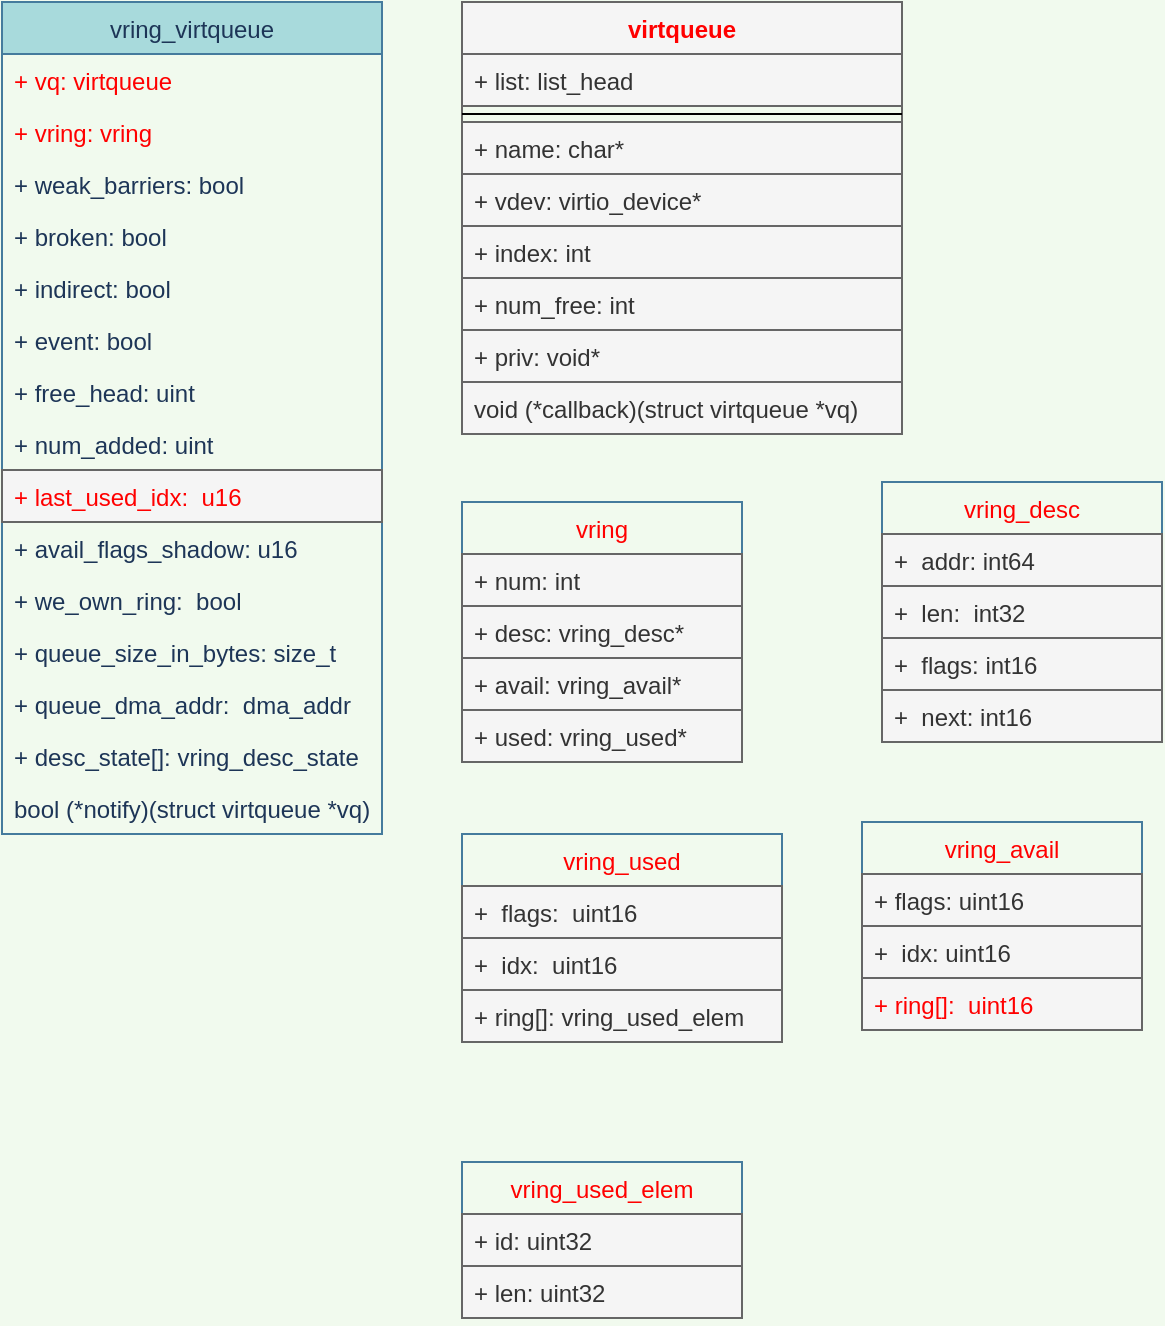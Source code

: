 <mxfile version="14.1.8" type="device"><diagram name="Page-1" id="6133507b-19e7-1e82-6fc7-422aa6c4b21f"><mxGraphModel dx="512" dy="551" grid="1" gridSize="10" guides="1" tooltips="1" connect="1" arrows="1" fold="1" page="1" pageScale="1" pageWidth="1100" pageHeight="850" background="#F1FAEE" math="0" shadow="0"><root><mxCell id="0"/><mxCell id="1" parent="0"/><mxCell id="5fGBCykEyM9YTy5W7_b5-1" value="vring_virtqueue" style="swimlane;fontStyle=0;childLayout=stackLayout;horizontal=1;startSize=26;horizontalStack=0;resizeParent=1;resizeParentMax=0;resizeLast=0;collapsible=1;marginBottom=0;fillColor=#A8DADC;strokeColor=#457B9D;fontColor=#1D3557;" vertex="1" parent="1"><mxGeometry x="60" y="130" width="190" height="416" as="geometry"/></mxCell><mxCell id="5fGBCykEyM9YTy5W7_b5-2" value="+ vq: virtqueue" style="text;strokeColor=none;fillColor=none;align=left;verticalAlign=top;spacingLeft=4;spacingRight=4;overflow=hidden;rotatable=0;points=[[0,0.5],[1,0.5]];portConstraint=eastwest;fontColor=#FF0000;" vertex="1" parent="5fGBCykEyM9YTy5W7_b5-1"><mxGeometry y="26" width="190" height="26" as="geometry"/></mxCell><mxCell id="5fGBCykEyM9YTy5W7_b5-3" value="+ vring: vring" style="text;strokeColor=none;fillColor=none;align=left;verticalAlign=top;spacingLeft=4;spacingRight=4;overflow=hidden;rotatable=0;points=[[0,0.5],[1,0.5]];portConstraint=eastwest;fontColor=#FF0000;" vertex="1" parent="5fGBCykEyM9YTy5W7_b5-1"><mxGeometry y="52" width="190" height="26" as="geometry"/></mxCell><mxCell id="5fGBCykEyM9YTy5W7_b5-4" value="+ weak_barriers: bool" style="text;strokeColor=none;fillColor=none;align=left;verticalAlign=top;spacingLeft=4;spacingRight=4;overflow=hidden;rotatable=0;points=[[0,0.5],[1,0.5]];portConstraint=eastwest;fontColor=#1D3557;" vertex="1" parent="5fGBCykEyM9YTy5W7_b5-1"><mxGeometry y="78" width="190" height="26" as="geometry"/></mxCell><mxCell id="5fGBCykEyM9YTy5W7_b5-5" value="+ broken: bool" style="text;strokeColor=none;fillColor=none;align=left;verticalAlign=top;spacingLeft=4;spacingRight=4;overflow=hidden;rotatable=0;points=[[0,0.5],[1,0.5]];portConstraint=eastwest;fontColor=#1D3557;" vertex="1" parent="5fGBCykEyM9YTy5W7_b5-1"><mxGeometry y="104" width="190" height="26" as="geometry"/></mxCell><mxCell id="5fGBCykEyM9YTy5W7_b5-6" value="+ indirect: bool" style="text;strokeColor=none;fillColor=none;align=left;verticalAlign=top;spacingLeft=4;spacingRight=4;overflow=hidden;rotatable=0;points=[[0,0.5],[1,0.5]];portConstraint=eastwest;fontColor=#1D3557;" vertex="1" parent="5fGBCykEyM9YTy5W7_b5-1"><mxGeometry y="130" width="190" height="26" as="geometry"/></mxCell><mxCell id="5fGBCykEyM9YTy5W7_b5-7" value="+ event: bool" style="text;strokeColor=none;fillColor=none;align=left;verticalAlign=top;spacingLeft=4;spacingRight=4;overflow=hidden;rotatable=0;points=[[0,0.5],[1,0.5]];portConstraint=eastwest;fontColor=#1D3557;" vertex="1" parent="5fGBCykEyM9YTy5W7_b5-1"><mxGeometry y="156" width="190" height="26" as="geometry"/></mxCell><mxCell id="5fGBCykEyM9YTy5W7_b5-8" value="+ free_head: uint" style="text;strokeColor=none;fillColor=none;align=left;verticalAlign=top;spacingLeft=4;spacingRight=4;overflow=hidden;rotatable=0;points=[[0,0.5],[1,0.5]];portConstraint=eastwest;fontColor=#1D3557;" vertex="1" parent="5fGBCykEyM9YTy5W7_b5-1"><mxGeometry y="182" width="190" height="26" as="geometry"/></mxCell><mxCell id="5fGBCykEyM9YTy5W7_b5-9" value="+ num_added: uint" style="text;strokeColor=none;fillColor=none;align=left;verticalAlign=top;spacingLeft=4;spacingRight=4;overflow=hidden;rotatable=0;points=[[0,0.5],[1,0.5]];portConstraint=eastwest;fontColor=#1D3557;" vertex="1" parent="5fGBCykEyM9YTy5W7_b5-1"><mxGeometry y="208" width="190" height="26" as="geometry"/></mxCell><mxCell id="5fGBCykEyM9YTy5W7_b5-10" value="+ last_used_idx:  u16" style="text;align=left;verticalAlign=top;spacingLeft=4;spacingRight=4;overflow=hidden;rotatable=0;points=[[0,0.5],[1,0.5]];portConstraint=eastwest;fillColor=#f5f5f5;strokeColor=#666666;fontColor=#FF0000;" vertex="1" parent="5fGBCykEyM9YTy5W7_b5-1"><mxGeometry y="234" width="190" height="26" as="geometry"/></mxCell><mxCell id="5fGBCykEyM9YTy5W7_b5-11" value="+ avail_flags_shadow: u16" style="text;strokeColor=none;fillColor=none;align=left;verticalAlign=top;spacingLeft=4;spacingRight=4;overflow=hidden;rotatable=0;points=[[0,0.5],[1,0.5]];portConstraint=eastwest;fontColor=#1D3557;" vertex="1" parent="5fGBCykEyM9YTy5W7_b5-1"><mxGeometry y="260" width="190" height="26" as="geometry"/></mxCell><mxCell id="5fGBCykEyM9YTy5W7_b5-12" value="+ we_own_ring:  bool" style="text;strokeColor=none;fillColor=none;align=left;verticalAlign=top;spacingLeft=4;spacingRight=4;overflow=hidden;rotatable=0;points=[[0,0.5],[1,0.5]];portConstraint=eastwest;fontColor=#1D3557;" vertex="1" parent="5fGBCykEyM9YTy5W7_b5-1"><mxGeometry y="286" width="190" height="26" as="geometry"/></mxCell><mxCell id="5fGBCykEyM9YTy5W7_b5-13" value="+ queue_size_in_bytes: size_t" style="text;strokeColor=none;fillColor=none;align=left;verticalAlign=top;spacingLeft=4;spacingRight=4;overflow=hidden;rotatable=0;points=[[0,0.5],[1,0.5]];portConstraint=eastwest;fontColor=#1D3557;" vertex="1" parent="5fGBCykEyM9YTy5W7_b5-1"><mxGeometry y="312" width="190" height="26" as="geometry"/></mxCell><mxCell id="5fGBCykEyM9YTy5W7_b5-14" value="+ queue_dma_addr:  dma_addr" style="text;strokeColor=none;fillColor=none;align=left;verticalAlign=top;spacingLeft=4;spacingRight=4;overflow=hidden;rotatable=0;points=[[0,0.5],[1,0.5]];portConstraint=eastwest;fontColor=#1D3557;" vertex="1" parent="5fGBCykEyM9YTy5W7_b5-1"><mxGeometry y="338" width="190" height="26" as="geometry"/></mxCell><mxCell id="5fGBCykEyM9YTy5W7_b5-15" value="+ desc_state[]: vring_desc_state" style="text;strokeColor=none;fillColor=none;align=left;verticalAlign=top;spacingLeft=4;spacingRight=4;overflow=hidden;rotatable=0;points=[[0,0.5],[1,0.5]];portConstraint=eastwest;fontColor=#1D3557;" vertex="1" parent="5fGBCykEyM9YTy5W7_b5-1"><mxGeometry y="364" width="190" height="26" as="geometry"/></mxCell><mxCell id="5fGBCykEyM9YTy5W7_b5-16" value="bool (*notify)(struct virtqueue *vq)" style="text;strokeColor=none;fillColor=none;align=left;verticalAlign=top;spacingLeft=4;spacingRight=4;overflow=hidden;rotatable=0;points=[[0,0.5],[1,0.5]];portConstraint=eastwest;fontColor=#1D3557;" vertex="1" parent="5fGBCykEyM9YTy5W7_b5-1"><mxGeometry y="390" width="190" height="26" as="geometry"/></mxCell><mxCell id="5fGBCykEyM9YTy5W7_b5-17" value="virtqueue" style="swimlane;fontStyle=1;align=center;verticalAlign=top;childLayout=stackLayout;horizontal=1;startSize=26;horizontalStack=0;resizeParent=1;resizeParentMax=0;resizeLast=0;collapsible=1;marginBottom=0;rounded=0;sketch=0;fillColor=#f5f5f5;strokeColor=#666666;fontColor=#FF0000;" vertex="1" parent="1"><mxGeometry x="290" y="130" width="220" height="216" as="geometry"/></mxCell><mxCell id="5fGBCykEyM9YTy5W7_b5-18" value="+ list: list_head" style="text;align=left;verticalAlign=top;spacingLeft=4;spacingRight=4;overflow=hidden;rotatable=0;points=[[0,0.5],[1,0.5]];portConstraint=eastwest;fillColor=#f5f5f5;strokeColor=#666666;fontColor=#333333;" vertex="1" parent="5fGBCykEyM9YTy5W7_b5-17"><mxGeometry y="26" width="220" height="26" as="geometry"/></mxCell><mxCell id="5fGBCykEyM9YTy5W7_b5-19" value="" style="line;strokeWidth=1;fillColor=none;align=left;verticalAlign=middle;spacingTop=-1;spacingLeft=3;spacingRight=3;rotatable=0;labelPosition=right;points=[];portConstraint=eastwest;" vertex="1" parent="5fGBCykEyM9YTy5W7_b5-17"><mxGeometry y="52" width="220" height="8" as="geometry"/></mxCell><mxCell id="5fGBCykEyM9YTy5W7_b5-25" value="+ name: char*" style="text;align=left;verticalAlign=top;spacingLeft=4;spacingRight=4;overflow=hidden;rotatable=0;points=[[0,0.5],[1,0.5]];portConstraint=eastwest;fillColor=#f5f5f5;strokeColor=#666666;fontColor=#333333;" vertex="1" parent="5fGBCykEyM9YTy5W7_b5-17"><mxGeometry y="60" width="220" height="26" as="geometry"/></mxCell><mxCell id="5fGBCykEyM9YTy5W7_b5-26" value="+ vdev: virtio_device*" style="text;align=left;verticalAlign=top;spacingLeft=4;spacingRight=4;overflow=hidden;rotatable=0;points=[[0,0.5],[1,0.5]];portConstraint=eastwest;fillColor=#f5f5f5;strokeColor=#666666;fontColor=#333333;" vertex="1" parent="5fGBCykEyM9YTy5W7_b5-17"><mxGeometry y="86" width="220" height="26" as="geometry"/></mxCell><mxCell id="5fGBCykEyM9YTy5W7_b5-27" value="+ index: int" style="text;align=left;verticalAlign=top;spacingLeft=4;spacingRight=4;overflow=hidden;rotatable=0;points=[[0,0.5],[1,0.5]];portConstraint=eastwest;fillColor=#f5f5f5;strokeColor=#666666;fontColor=#333333;" vertex="1" parent="5fGBCykEyM9YTy5W7_b5-17"><mxGeometry y="112" width="220" height="26" as="geometry"/></mxCell><mxCell id="5fGBCykEyM9YTy5W7_b5-28" value="+ num_free: int" style="text;align=left;verticalAlign=top;spacingLeft=4;spacingRight=4;overflow=hidden;rotatable=0;points=[[0,0.5],[1,0.5]];portConstraint=eastwest;fillColor=#f5f5f5;strokeColor=#666666;fontColor=#333333;" vertex="1" parent="5fGBCykEyM9YTy5W7_b5-17"><mxGeometry y="138" width="220" height="26" as="geometry"/></mxCell><mxCell id="5fGBCykEyM9YTy5W7_b5-29" value="+ priv: void*" style="text;align=left;verticalAlign=top;spacingLeft=4;spacingRight=4;overflow=hidden;rotatable=0;points=[[0,0.5],[1,0.5]];portConstraint=eastwest;fillColor=#f5f5f5;strokeColor=#666666;fontColor=#333333;" vertex="1" parent="5fGBCykEyM9YTy5W7_b5-17"><mxGeometry y="164" width="220" height="26" as="geometry"/></mxCell><mxCell id="5fGBCykEyM9YTy5W7_b5-30" value="void (*callback)(struct virtqueue *vq)" style="text;strokeColor=#666666;fillColor=#f5f5f5;align=left;verticalAlign=top;spacingLeft=4;spacingRight=4;overflow=hidden;rotatable=0;points=[[0,0.5],[1,0.5]];portConstraint=eastwest;fontColor=#333333;" vertex="1" parent="5fGBCykEyM9YTy5W7_b5-17"><mxGeometry y="190" width="220" height="26" as="geometry"/></mxCell><mxCell id="5fGBCykEyM9YTy5W7_b5-21" value="vring" style="swimlane;fontStyle=0;childLayout=stackLayout;horizontal=1;startSize=26;fillColor=none;horizontalStack=0;resizeParent=1;resizeParentMax=0;resizeLast=0;collapsible=1;marginBottom=0;rounded=0;sketch=0;strokeColor=#457B9D;fontColor=#FF0000;" vertex="1" parent="1"><mxGeometry x="290" y="380" width="140" height="130" as="geometry"/></mxCell><mxCell id="5fGBCykEyM9YTy5W7_b5-22" value="+ num: int" style="text;strokeColor=#666666;fillColor=#f5f5f5;align=left;verticalAlign=top;spacingLeft=4;spacingRight=4;overflow=hidden;rotatable=0;points=[[0,0.5],[1,0.5]];portConstraint=eastwest;fontColor=#333333;" vertex="1" parent="5fGBCykEyM9YTy5W7_b5-21"><mxGeometry y="26" width="140" height="26" as="geometry"/></mxCell><mxCell id="5fGBCykEyM9YTy5W7_b5-23" value="+ desc: vring_desc*" style="text;strokeColor=#666666;fillColor=#f5f5f5;align=left;verticalAlign=top;spacingLeft=4;spacingRight=4;overflow=hidden;rotatable=0;points=[[0,0.5],[1,0.5]];portConstraint=eastwest;fontColor=#333333;" vertex="1" parent="5fGBCykEyM9YTy5W7_b5-21"><mxGeometry y="52" width="140" height="26" as="geometry"/></mxCell><mxCell id="5fGBCykEyM9YTy5W7_b5-24" value="+ avail: vring_avail*" style="text;strokeColor=#666666;fillColor=#f5f5f5;align=left;verticalAlign=top;spacingLeft=4;spacingRight=4;overflow=hidden;rotatable=0;points=[[0,0.5],[1,0.5]];portConstraint=eastwest;fontColor=#333333;" vertex="1" parent="5fGBCykEyM9YTy5W7_b5-21"><mxGeometry y="78" width="140" height="26" as="geometry"/></mxCell><mxCell id="5fGBCykEyM9YTy5W7_b5-31" value="+ used: vring_used*" style="text;strokeColor=#666666;fillColor=#f5f5f5;align=left;verticalAlign=top;spacingLeft=4;spacingRight=4;overflow=hidden;rotatable=0;points=[[0,0.5],[1,0.5]];portConstraint=eastwest;fontColor=#333333;" vertex="1" parent="5fGBCykEyM9YTy5W7_b5-21"><mxGeometry y="104" width="140" height="26" as="geometry"/></mxCell><mxCell id="5fGBCykEyM9YTy5W7_b5-32" value="vring_desc" style="swimlane;fontStyle=0;childLayout=stackLayout;horizontal=1;startSize=26;fillColor=none;horizontalStack=0;resizeParent=1;resizeParentMax=0;resizeLast=0;collapsible=1;marginBottom=0;rounded=0;sketch=0;strokeColor=#457B9D;fontColor=#FF0000;" vertex="1" parent="1"><mxGeometry x="500" y="370" width="140" height="130" as="geometry"/></mxCell><mxCell id="5fGBCykEyM9YTy5W7_b5-33" value="+  addr: int64" style="text;strokeColor=#666666;fillColor=#f5f5f5;align=left;verticalAlign=top;spacingLeft=4;spacingRight=4;overflow=hidden;rotatable=0;points=[[0,0.5],[1,0.5]];portConstraint=eastwest;fontColor=#333333;" vertex="1" parent="5fGBCykEyM9YTy5W7_b5-32"><mxGeometry y="26" width="140" height="26" as="geometry"/></mxCell><mxCell id="5fGBCykEyM9YTy5W7_b5-34" value="+  len:  int32" style="text;strokeColor=#666666;fillColor=#f5f5f5;align=left;verticalAlign=top;spacingLeft=4;spacingRight=4;overflow=hidden;rotatable=0;points=[[0,0.5],[1,0.5]];portConstraint=eastwest;fontColor=#333333;" vertex="1" parent="5fGBCykEyM9YTy5W7_b5-32"><mxGeometry y="52" width="140" height="26" as="geometry"/></mxCell><mxCell id="5fGBCykEyM9YTy5W7_b5-35" value="+  flags: int16" style="text;strokeColor=#666666;fillColor=#f5f5f5;align=left;verticalAlign=top;spacingLeft=4;spacingRight=4;overflow=hidden;rotatable=0;points=[[0,0.5],[1,0.5]];portConstraint=eastwest;fontColor=#333333;" vertex="1" parent="5fGBCykEyM9YTy5W7_b5-32"><mxGeometry y="78" width="140" height="26" as="geometry"/></mxCell><mxCell id="5fGBCykEyM9YTy5W7_b5-36" value="+  next: int16" style="text;strokeColor=#666666;fillColor=#f5f5f5;align=left;verticalAlign=top;spacingLeft=4;spacingRight=4;overflow=hidden;rotatable=0;points=[[0,0.5],[1,0.5]];portConstraint=eastwest;fontColor=#333333;" vertex="1" parent="5fGBCykEyM9YTy5W7_b5-32"><mxGeometry y="104" width="140" height="26" as="geometry"/></mxCell><mxCell id="5fGBCykEyM9YTy5W7_b5-37" value="vring_avail" style="swimlane;fontStyle=0;childLayout=stackLayout;horizontal=1;startSize=26;fillColor=none;horizontalStack=0;resizeParent=1;resizeParentMax=0;resizeLast=0;collapsible=1;marginBottom=0;rounded=0;sketch=0;strokeColor=#457B9D;fontColor=#FF0000;" vertex="1" parent="1"><mxGeometry x="490" y="540" width="140" height="104" as="geometry"/></mxCell><mxCell id="5fGBCykEyM9YTy5W7_b5-38" value="+ flags: uint16" style="text;strokeColor=#666666;fillColor=#f5f5f5;align=left;verticalAlign=top;spacingLeft=4;spacingRight=4;overflow=hidden;rotatable=0;points=[[0,0.5],[1,0.5]];portConstraint=eastwest;fontColor=#333333;" vertex="1" parent="5fGBCykEyM9YTy5W7_b5-37"><mxGeometry y="26" width="140" height="26" as="geometry"/></mxCell><mxCell id="5fGBCykEyM9YTy5W7_b5-39" value="+  idx: uint16" style="text;strokeColor=#666666;fillColor=#f5f5f5;align=left;verticalAlign=top;spacingLeft=4;spacingRight=4;overflow=hidden;rotatable=0;points=[[0,0.5],[1,0.5]];portConstraint=eastwest;fontColor=#333333;" vertex="1" parent="5fGBCykEyM9YTy5W7_b5-37"><mxGeometry y="52" width="140" height="26" as="geometry"/></mxCell><mxCell id="5fGBCykEyM9YTy5W7_b5-40" value="+ ring[]:  uint16" style="text;strokeColor=#666666;fillColor=#f5f5f5;align=left;verticalAlign=top;spacingLeft=4;spacingRight=4;overflow=hidden;rotatable=0;points=[[0,0.5],[1,0.5]];portConstraint=eastwest;fontColor=#FF0000;" vertex="1" parent="5fGBCykEyM9YTy5W7_b5-37"><mxGeometry y="78" width="140" height="26" as="geometry"/></mxCell><mxCell id="5fGBCykEyM9YTy5W7_b5-41" value="vring_used" style="swimlane;fontStyle=0;childLayout=stackLayout;horizontal=1;startSize=26;fillColor=none;horizontalStack=0;resizeParent=1;resizeParentMax=0;resizeLast=0;collapsible=1;marginBottom=0;rounded=0;sketch=0;strokeColor=#457B9D;fontColor=#FF0000;" vertex="1" parent="1"><mxGeometry x="290" y="546" width="160" height="104" as="geometry"/></mxCell><mxCell id="5fGBCykEyM9YTy5W7_b5-42" value="+  flags:  uint16" style="text;strokeColor=#666666;fillColor=#f5f5f5;align=left;verticalAlign=top;spacingLeft=4;spacingRight=4;overflow=hidden;rotatable=0;points=[[0,0.5],[1,0.5]];portConstraint=eastwest;fontColor=#333333;" vertex="1" parent="5fGBCykEyM9YTy5W7_b5-41"><mxGeometry y="26" width="160" height="26" as="geometry"/></mxCell><mxCell id="5fGBCykEyM9YTy5W7_b5-43" value="+  idx:  uint16" style="text;strokeColor=#666666;fillColor=#f5f5f5;align=left;verticalAlign=top;spacingLeft=4;spacingRight=4;overflow=hidden;rotatable=0;points=[[0,0.5],[1,0.5]];portConstraint=eastwest;fontColor=#333333;" vertex="1" parent="5fGBCykEyM9YTy5W7_b5-41"><mxGeometry y="52" width="160" height="26" as="geometry"/></mxCell><mxCell id="5fGBCykEyM9YTy5W7_b5-44" value="+ ring[]: vring_used_elem" style="text;strokeColor=#666666;fillColor=#f5f5f5;align=left;verticalAlign=top;spacingLeft=4;spacingRight=4;overflow=hidden;rotatable=0;points=[[0,0.5],[1,0.5]];portConstraint=eastwest;fontColor=#333333;" vertex="1" parent="5fGBCykEyM9YTy5W7_b5-41"><mxGeometry y="78" width="160" height="26" as="geometry"/></mxCell><mxCell id="5fGBCykEyM9YTy5W7_b5-45" value="vring_used_elem" style="swimlane;fontStyle=0;childLayout=stackLayout;horizontal=1;startSize=26;fillColor=none;horizontalStack=0;resizeParent=1;resizeParentMax=0;resizeLast=0;collapsible=1;marginBottom=0;rounded=0;sketch=0;strokeColor=#457B9D;fontColor=#FF0000;" vertex="1" parent="1"><mxGeometry x="290" y="710" width="140" height="78" as="geometry"/></mxCell><mxCell id="5fGBCykEyM9YTy5W7_b5-46" value="+ id: uint32" style="text;strokeColor=#666666;fillColor=#f5f5f5;align=left;verticalAlign=top;spacingLeft=4;spacingRight=4;overflow=hidden;rotatable=0;points=[[0,0.5],[1,0.5]];portConstraint=eastwest;fontColor=#333333;" vertex="1" parent="5fGBCykEyM9YTy5W7_b5-45"><mxGeometry y="26" width="140" height="26" as="geometry"/></mxCell><mxCell id="5fGBCykEyM9YTy5W7_b5-47" value="+ len: uint32" style="text;strokeColor=#666666;fillColor=#f5f5f5;align=left;verticalAlign=top;spacingLeft=4;spacingRight=4;overflow=hidden;rotatable=0;points=[[0,0.5],[1,0.5]];portConstraint=eastwest;fontColor=#333333;" vertex="1" parent="5fGBCykEyM9YTy5W7_b5-45"><mxGeometry y="52" width="140" height="26" as="geometry"/></mxCell></root></mxGraphModel></diagram></mxfile>